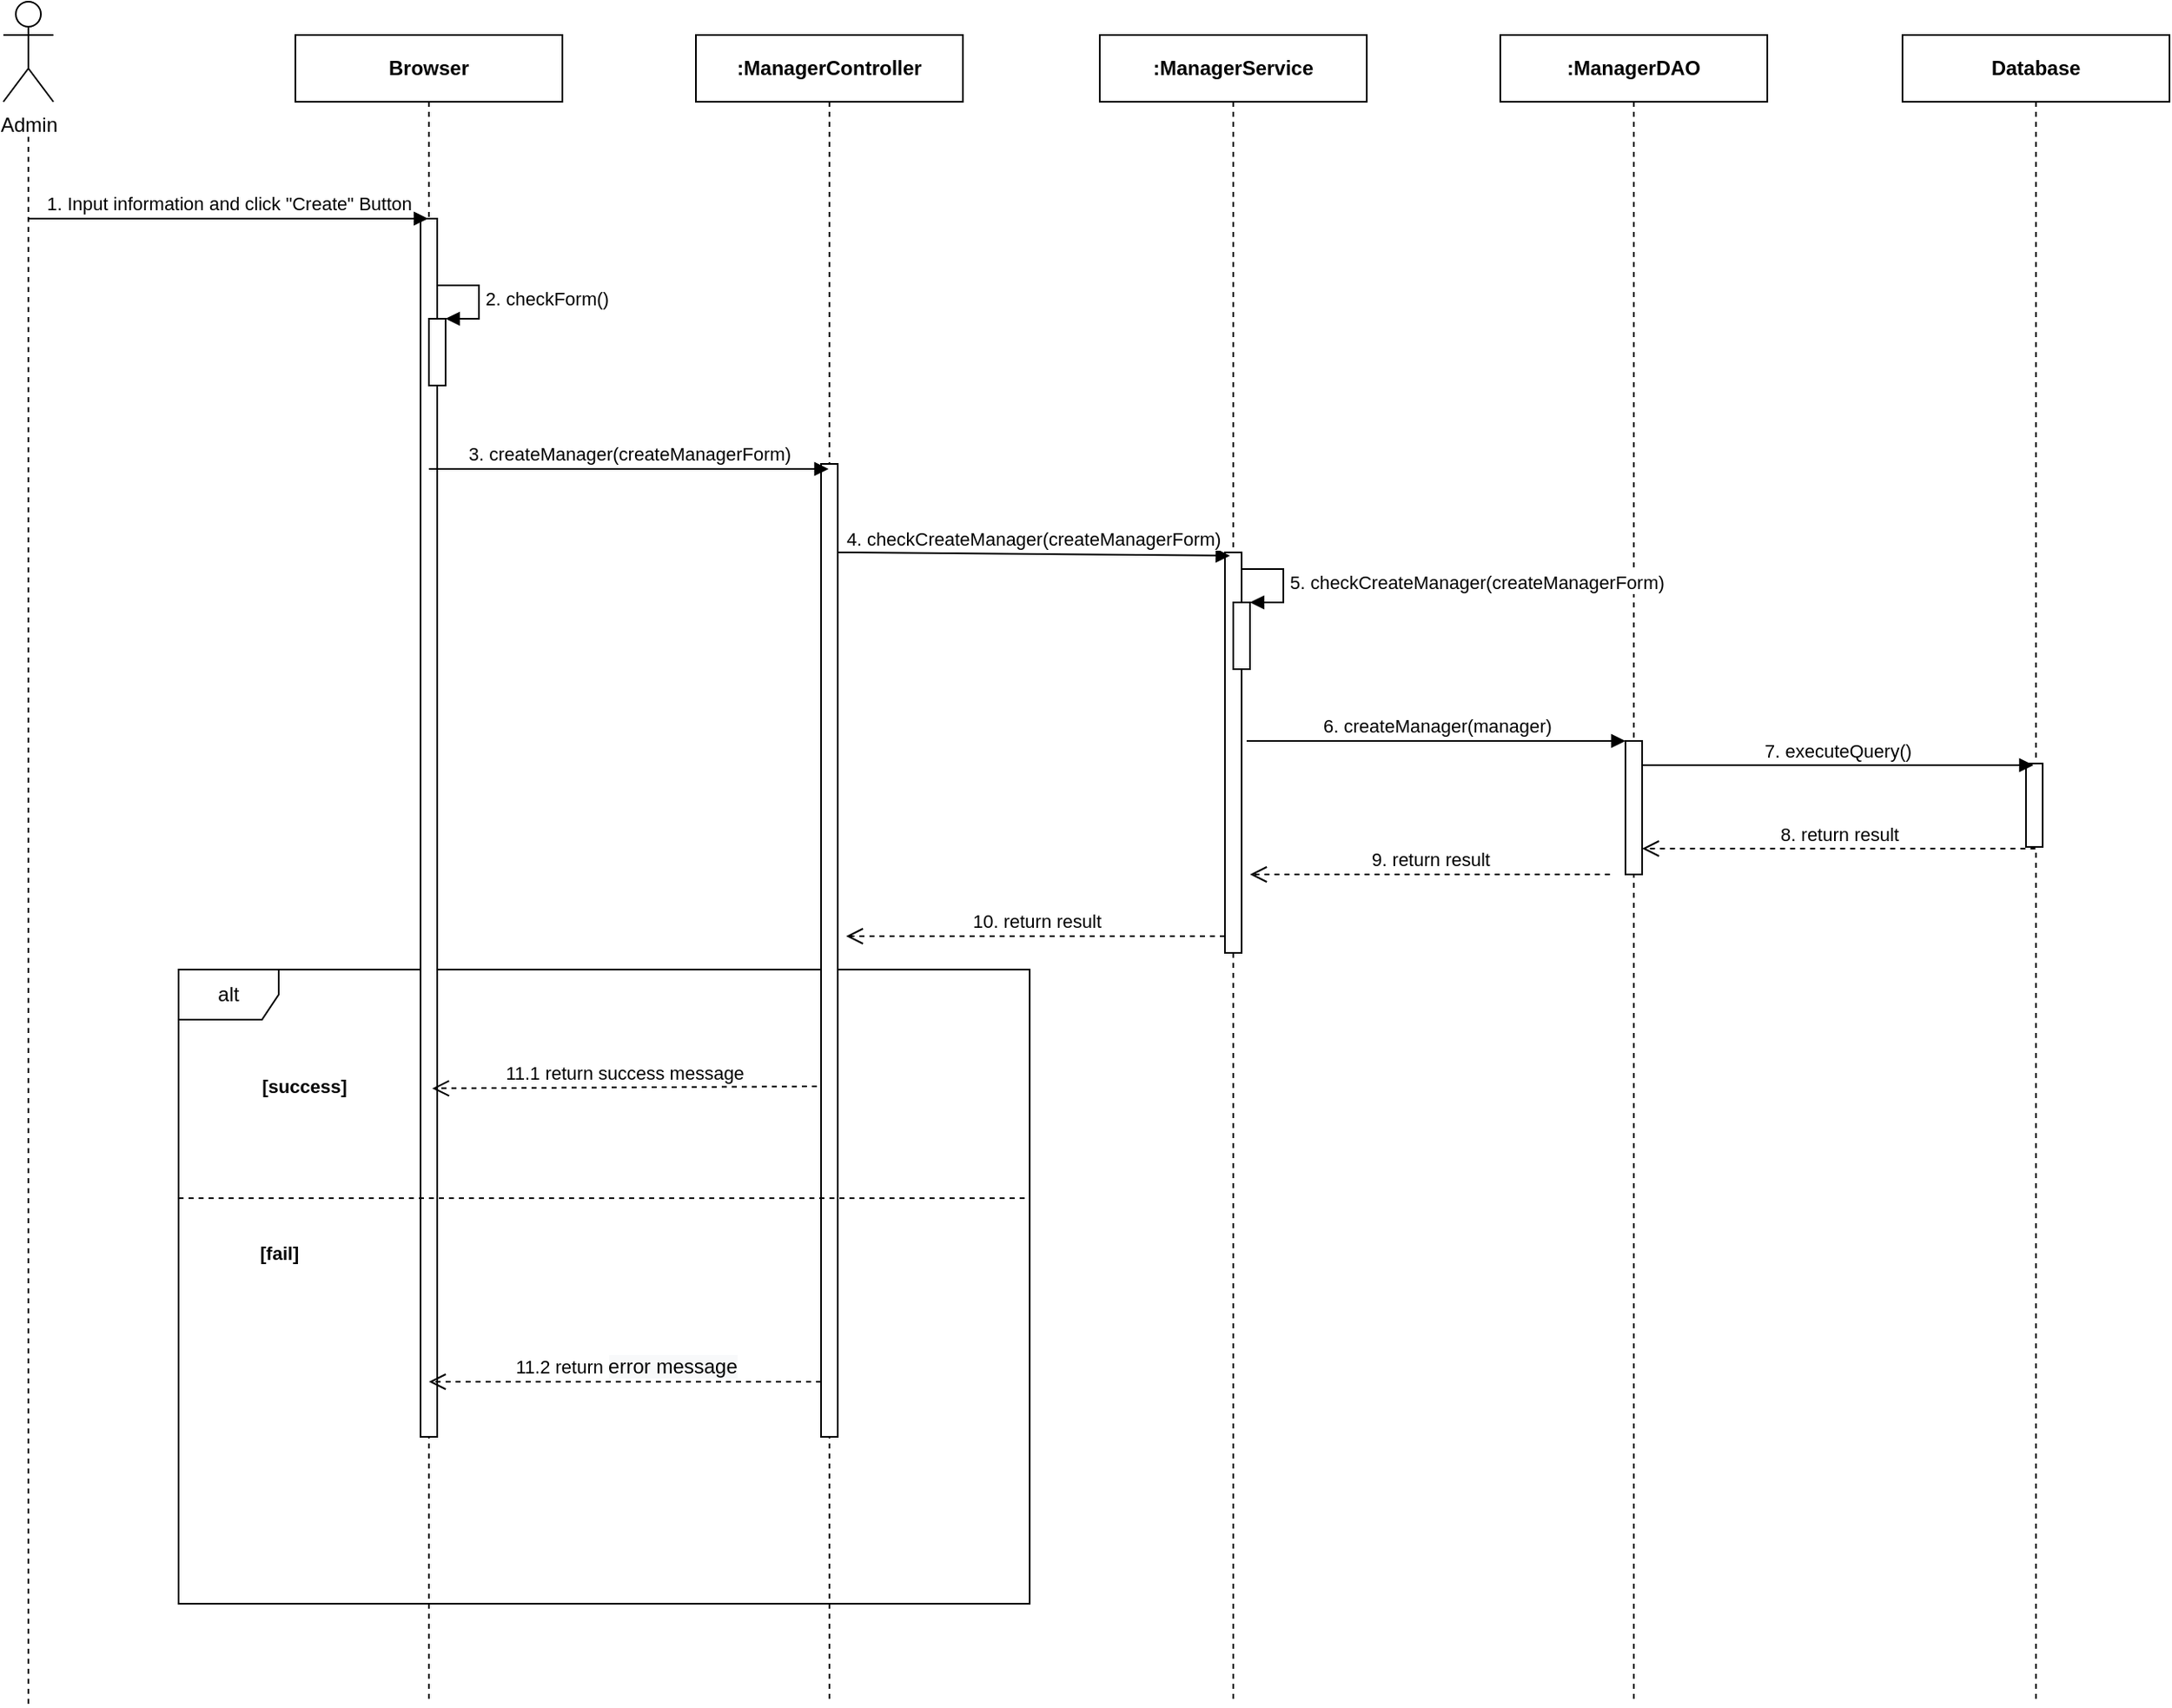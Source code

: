 <mxfile version="14.4.3" type="device"><diagram id="6zgcsjymxZ_g00Ho4Uq6" name="Ev02"><mxGraphModel dx="1346" dy="778" grid="1" gridSize="10" guides="1" tooltips="1" connect="1" arrows="1" fold="1" page="1" pageScale="1" pageWidth="850" pageHeight="1100" math="0" shadow="0"><root><mxCell id="0"/><mxCell id="1" parent="0"/><mxCell id="yzwAPXFp-dbg6nOfdKmi-24" value="alt" style="shape=umlFrame;whiteSpace=wrap;html=1;" parent="1" vertex="1"><mxGeometry x="410" y="640" width="510" height="380" as="geometry"/></mxCell><mxCell id="FdkR-6frvqI1w1oyDN4N-4" value="&lt;b&gt;Browser&lt;/b&gt;" style="shape=umlLifeline;perimeter=lifelinePerimeter;whiteSpace=wrap;html=1;container=1;collapsible=0;recursiveResize=0;outlineConnect=0;" parent="1" vertex="1"><mxGeometry x="480" y="80" width="160" height="1000" as="geometry"/></mxCell><mxCell id="FdkR-6frvqI1w1oyDN4N-5" value="" style="html=1;points=[];perimeter=orthogonalPerimeter;" parent="FdkR-6frvqI1w1oyDN4N-4" vertex="1"><mxGeometry x="75" y="110" width="10" height="730" as="geometry"/></mxCell><mxCell id="FdkR-6frvqI1w1oyDN4N-6" value="&lt;b&gt;:ManagerDAO&lt;/b&gt;" style="shape=umlLifeline;perimeter=lifelinePerimeter;whiteSpace=wrap;html=1;container=1;collapsible=0;recursiveResize=0;outlineConnect=0;" parent="1" vertex="1"><mxGeometry x="1202" y="80" width="160" height="1000" as="geometry"/></mxCell><mxCell id="FdkR-6frvqI1w1oyDN4N-7" value="&lt;b&gt;:ManagerService&lt;/b&gt;" style="shape=umlLifeline;perimeter=lifelinePerimeter;whiteSpace=wrap;html=1;container=1;collapsible=0;recursiveResize=0;outlineConnect=0;" parent="1" vertex="1"><mxGeometry x="962" y="80" width="160" height="1000" as="geometry"/></mxCell><mxCell id="FdkR-6frvqI1w1oyDN4N-8" value="" style="html=1;points=[];perimeter=orthogonalPerimeter;" parent="FdkR-6frvqI1w1oyDN4N-7" vertex="1"><mxGeometry x="75" y="310" width="10" height="240" as="geometry"/></mxCell><mxCell id="FdkR-6frvqI1w1oyDN4N-10" value="&lt;b&gt;:ManagerController&lt;/b&gt;" style="shape=umlLifeline;perimeter=lifelinePerimeter;whiteSpace=wrap;html=1;container=1;collapsible=0;recursiveResize=0;outlineConnect=0;" parent="1" vertex="1"><mxGeometry x="720" y="80" width="160" height="1000" as="geometry"/></mxCell><mxCell id="FdkR-6frvqI1w1oyDN4N-11" value="" style="html=1;points=[];perimeter=orthogonalPerimeter;" parent="FdkR-6frvqI1w1oyDN4N-10" vertex="1"><mxGeometry x="75" y="257" width="10" height="583" as="geometry"/></mxCell><mxCell id="FdkR-6frvqI1w1oyDN4N-12" value="1. Input information and click &quot;Create&quot;&amp;nbsp;Button" style="html=1;verticalAlign=bottom;endArrow=block;" parent="1" target="FdkR-6frvqI1w1oyDN4N-4" edge="1"><mxGeometry width="80" relative="1" as="geometry"><mxPoint x="320" y="190" as="sourcePoint"/><mxPoint x="400" y="190" as="targetPoint"/></mxGeometry></mxCell><mxCell id="FdkR-6frvqI1w1oyDN4N-13" value="3. createManager(createManagerForm)" style="html=1;verticalAlign=bottom;endArrow=block;" parent="1" edge="1"><mxGeometry width="80" relative="1" as="geometry"><mxPoint x="560" y="340.0" as="sourcePoint"/><mxPoint x="799.5" y="340.0" as="targetPoint"/></mxGeometry></mxCell><mxCell id="FdkR-6frvqI1w1oyDN4N-21" value="4. checkCreateManager(createManagerForm)" style="html=1;verticalAlign=bottom;endArrow=block;" parent="1" edge="1"><mxGeometry relative="1" as="geometry"><mxPoint x="805" y="390.0" as="sourcePoint"/><mxPoint x="1040" y="392" as="targetPoint"/></mxGeometry></mxCell><mxCell id="FdkR-6frvqI1w1oyDN4N-30" value="" style="html=1;points=[];perimeter=orthogonalPerimeter;" parent="1" vertex="1"><mxGeometry x="1042" y="420" width="10" height="40" as="geometry"/></mxCell><mxCell id="FdkR-6frvqI1w1oyDN4N-31" value="&lt;span style=&quot;text-align: center&quot;&gt;5. checkCreateManager&lt;/span&gt;&lt;span style=&quot;text-align: center&quot;&gt;(&lt;/span&gt;&lt;span style=&quot;text-align: center&quot;&gt;createManagerForm&lt;/span&gt;&lt;span style=&quot;text-align: center&quot;&gt;)&lt;/span&gt;" style="edgeStyle=orthogonalEdgeStyle;html=1;align=left;spacingLeft=2;endArrow=block;rounded=0;entryX=1;entryY=0;" parent="1" target="FdkR-6frvqI1w1oyDN4N-30" edge="1"><mxGeometry relative="1" as="geometry"><mxPoint x="1047" y="400" as="sourcePoint"/><Array as="points"><mxPoint x="1072" y="400"/></Array></mxGeometry></mxCell><mxCell id="FdkR-6frvqI1w1oyDN4N-36" value="" style="html=1;points=[];perimeter=orthogonalPerimeter;" parent="1" vertex="1"><mxGeometry x="1277" y="503" width="10" height="80" as="geometry"/></mxCell><mxCell id="FdkR-6frvqI1w1oyDN4N-37" value="6. createManager(manager)" style="html=1;verticalAlign=bottom;endArrow=block;entryX=0;entryY=0;" parent="1" target="FdkR-6frvqI1w1oyDN4N-36" edge="1"><mxGeometry relative="1" as="geometry"><mxPoint x="1050" y="503" as="sourcePoint"/></mxGeometry></mxCell><mxCell id="FdkR-6frvqI1w1oyDN4N-38" value="9. return result" style="html=1;verticalAlign=bottom;endArrow=open;dashed=1;endSize=8;exitX=0;exitY=0.95;" parent="1" edge="1"><mxGeometry relative="1" as="geometry"><mxPoint x="1052" y="583" as="targetPoint"/><mxPoint x="1267.68" y="583" as="sourcePoint"/></mxGeometry></mxCell><mxCell id="FdkR-6frvqI1w1oyDN4N-40" value="" style="html=1;points=[];perimeter=orthogonalPerimeter;" parent="1" vertex="1"><mxGeometry x="560" y="250" width="10" height="40" as="geometry"/></mxCell><mxCell id="FdkR-6frvqI1w1oyDN4N-41" value="2. checkForm()" style="edgeStyle=orthogonalEdgeStyle;html=1;align=left;spacingLeft=2;endArrow=block;rounded=0;entryX=1;entryY=0;" parent="1" target="FdkR-6frvqI1w1oyDN4N-40" edge="1"><mxGeometry relative="1" as="geometry"><mxPoint x="565" y="230" as="sourcePoint"/><Array as="points"><mxPoint x="590" y="230"/></Array></mxGeometry></mxCell><mxCell id="RIfPgvgA9GkvsjKiXeQe-12" value="11.1 return success message" style="html=1;verticalAlign=bottom;endArrow=open;dashed=1;endSize=8;exitX=-0.2;exitY=0.747;entryX=1;entryY=0.749;entryDx=0;entryDy=0;entryPerimeter=0;exitDx=0;exitDy=0;exitPerimeter=0;" parent="1" edge="1"><mxGeometry relative="1" as="geometry"><mxPoint x="562" y="711.2" as="targetPoint"/><mxPoint x="792.5" y="710.0" as="sourcePoint"/></mxGeometry></mxCell><mxCell id="1MQxS8ZW6izH8ec9VY90-1" value="&lt;b&gt;Database&lt;/b&gt;" style="shape=umlLifeline;perimeter=lifelinePerimeter;whiteSpace=wrap;html=1;container=1;collapsible=0;recursiveResize=0;outlineConnect=0;" parent="1" vertex="1"><mxGeometry x="1443" y="80" width="160" height="1000" as="geometry"/></mxCell><mxCell id="1MQxS8ZW6izH8ec9VY90-2" value="" style="html=1;points=[];perimeter=orthogonalPerimeter;" parent="1" vertex="1"><mxGeometry x="1517" y="516.5" width="10" height="50" as="geometry"/></mxCell><mxCell id="1MQxS8ZW6izH8ec9VY90-3" value="7. executeQuery()" style="html=1;verticalAlign=bottom;endArrow=block;" parent="1" edge="1"><mxGeometry relative="1" as="geometry"><mxPoint x="1287.004" y="517.5" as="sourcePoint"/><mxPoint x="1521.5" y="517.5" as="targetPoint"/></mxGeometry></mxCell><mxCell id="1MQxS8ZW6izH8ec9VY90-4" value="8. return result" style="html=1;verticalAlign=bottom;endArrow=open;dashed=1;endSize=8;exitX=0;exitY=0.95;" parent="1" edge="1"><mxGeometry relative="1" as="geometry"><mxPoint x="1287.004" y="567.5" as="targetPoint"/><mxPoint x="1522.68" y="567.5" as="sourcePoint"/></mxGeometry></mxCell><mxCell id="5-ca7pvaB4VWYRRdcBnN-1" value="&lt;span style=&quot;font-size: 11px ; background-color: rgb(255 , 255 , 255)&quot;&gt;&lt;b&gt;[success]&lt;/b&gt;&lt;/span&gt;" style="text;html=1;align=center;verticalAlign=middle;resizable=0;points=[];autosize=1;" parent="1" vertex="1"><mxGeometry x="450" y="700" width="70" height="20" as="geometry"/></mxCell><mxCell id="5-ca7pvaB4VWYRRdcBnN-2" value="&lt;span style=&quot;font-size: 11px ; background-color: rgb(255 , 255 , 255)&quot;&gt;&lt;b&gt;[fail]&lt;/b&gt;&lt;/span&gt;" style="text;html=1;align=center;verticalAlign=middle;resizable=0;points=[];autosize=1;" parent="1" vertex="1"><mxGeometry x="450" y="800" width="40" height="20" as="geometry"/></mxCell><mxCell id="yzwAPXFp-dbg6nOfdKmi-20" value="11.2 return&amp;nbsp;&lt;span style=&quot;font-size: 12px ; background-color: rgb(248 , 249 , 250)&quot;&gt;error message&lt;/span&gt;" style="html=1;verticalAlign=bottom;endArrow=open;dashed=1;endSize=8;" parent="1" edge="1"><mxGeometry relative="1" as="geometry"><mxPoint x="795" y="887" as="sourcePoint"/><mxPoint x="560" y="887" as="targetPoint"/></mxGeometry></mxCell><mxCell id="RIfPgvgA9GkvsjKiXeQe-9" value="" style="endArrow=none;dashed=1;html=1;" parent="1" edge="1"><mxGeometry width="50" height="50" relative="1" as="geometry"><mxPoint x="410" y="777" as="sourcePoint"/><mxPoint x="920" y="777" as="targetPoint"/></mxGeometry></mxCell><mxCell id="8dtpa0p9CyJSAH9cDzFI-1" value="10. return result" style="html=1;verticalAlign=bottom;endArrow=open;dashed=1;endSize=8;" parent="1" source="FdkR-6frvqI1w1oyDN4N-8" edge="1"><mxGeometry relative="1" as="geometry"><mxPoint x="810" y="620" as="targetPoint"/><mxPoint x="1025.68" y="620" as="sourcePoint"/></mxGeometry></mxCell><mxCell id="8liwA539qwLmpMDocpgb-1" value="Admin" style="shape=umlActor;verticalLabelPosition=bottom;verticalAlign=top;html=1;outlineConnect=0;rounded=0;glass=0;sketch=0;fillColor=none;" vertex="1" parent="1"><mxGeometry x="305" y="60" width="30" height="60" as="geometry"/></mxCell><mxCell id="8liwA539qwLmpMDocpgb-2" value="" style="endArrow=none;dashed=1;html=1;" edge="1" parent="1"><mxGeometry width="50" height="50" relative="1" as="geometry"><mxPoint x="320" y="1080" as="sourcePoint"/><mxPoint x="320" y="140" as="targetPoint"/></mxGeometry></mxCell></root></mxGraphModel></diagram></mxfile>